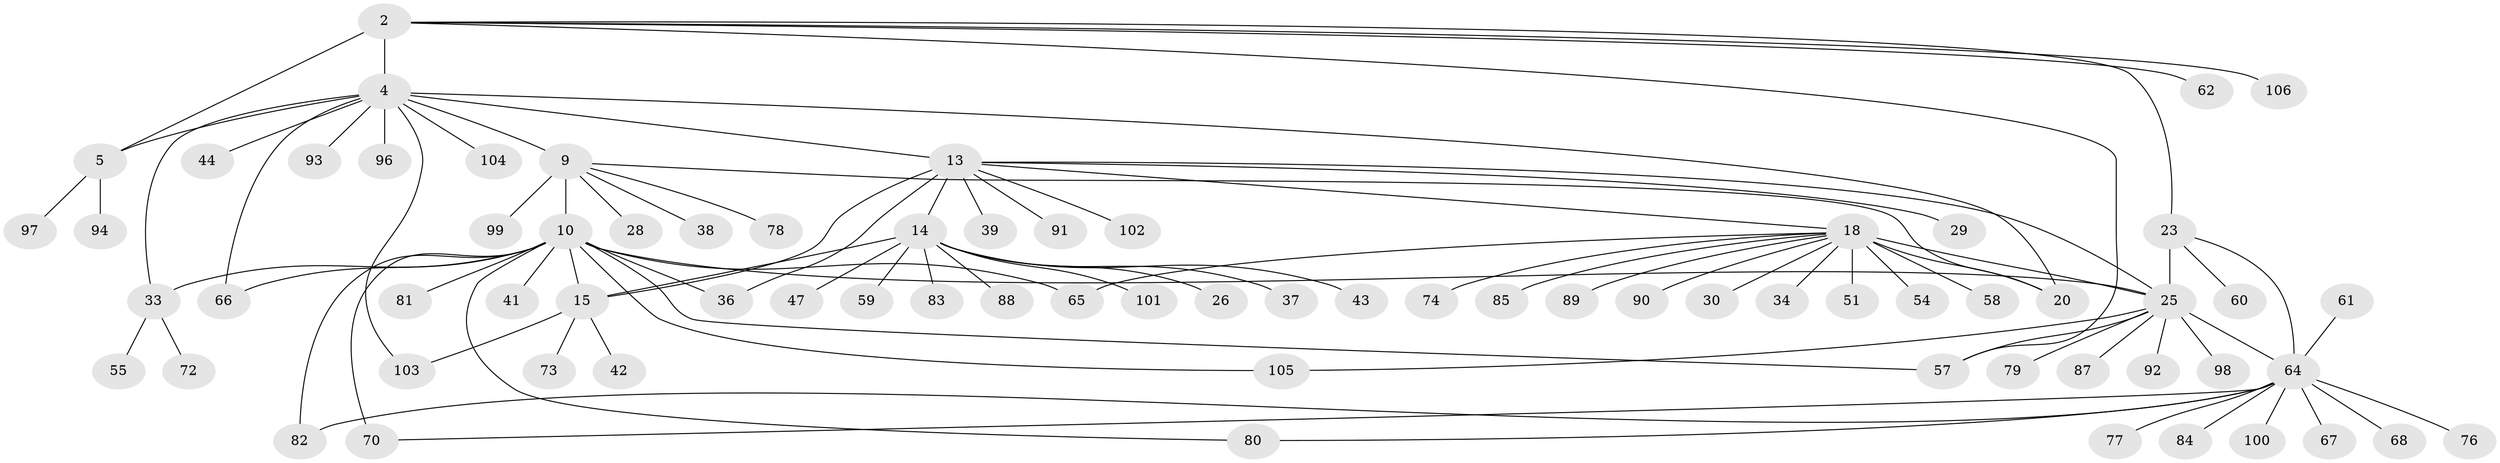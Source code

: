 // original degree distribution, {6: 0.04716981132075472, 10: 0.009433962264150943, 9: 0.05660377358490566, 7: 0.04716981132075472, 12: 0.009433962264150943, 8: 0.018867924528301886, 5: 0.04716981132075472, 16: 0.009433962264150943, 1: 0.5566037735849056, 2: 0.1320754716981132, 3: 0.0660377358490566}
// Generated by graph-tools (version 1.1) at 2025/58/03/04/25 21:58:27]
// undirected, 74 vertices, 93 edges
graph export_dot {
graph [start="1"]
  node [color=gray90,style=filled];
  2 [super="+1"];
  4 [super="+3"];
  5;
  9 [super="+7"];
  10 [super="+8"];
  13;
  14 [super="+11"];
  15 [super="+12"];
  18 [super="+17"];
  20 [super="+19"];
  23 [super="+21"];
  25 [super="+22"];
  26;
  28;
  29;
  30;
  33 [super="+31"];
  34;
  36;
  37;
  38;
  39;
  41;
  42;
  43;
  44;
  47;
  51;
  54;
  55;
  57 [super="+52"];
  58;
  59;
  60;
  61;
  62;
  64 [super="+24+46"];
  65;
  66;
  67 [super="+56"];
  68;
  70;
  72;
  73;
  74;
  76;
  77;
  78;
  79 [super="+69"];
  80;
  81;
  82 [super="+32"];
  83;
  84;
  85 [super="+63"];
  87;
  88;
  89;
  90 [super="+49+75+86"];
  91;
  92;
  93;
  94;
  96 [super="+50+53"];
  97;
  98 [super="+45"];
  99;
  100;
  101;
  102;
  103 [super="+40"];
  104;
  105 [super="+95"];
  106;
  2 -- 4 [weight=4];
  2 -- 5 [weight=2];
  2 -- 62;
  2 -- 23;
  2 -- 106;
  2 -- 57;
  4 -- 5 [weight=2];
  4 -- 9;
  4 -- 44;
  4 -- 66;
  4 -- 93;
  4 -- 33 [weight=2];
  4 -- 104;
  4 -- 13;
  4 -- 20;
  4 -- 103;
  4 -- 96;
  5 -- 94;
  5 -- 97;
  9 -- 10 [weight=6];
  9 -- 38;
  9 -- 20;
  9 -- 99;
  9 -- 28;
  9 -- 78;
  10 -- 41;
  10 -- 57;
  10 -- 105;
  10 -- 65;
  10 -- 66;
  10 -- 33;
  10 -- 36;
  10 -- 70;
  10 -- 15;
  10 -- 80;
  10 -- 81;
  10 -- 82;
  10 -- 25;
  13 -- 14 [weight=2];
  13 -- 15 [weight=2];
  13 -- 18;
  13 -- 29;
  13 -- 36;
  13 -- 39;
  13 -- 91;
  13 -- 102;
  13 -- 25;
  14 -- 15 [weight=4];
  14 -- 37;
  14 -- 59;
  14 -- 101;
  14 -- 43;
  14 -- 47;
  14 -- 83;
  14 -- 88;
  14 -- 26;
  15 -- 42;
  15 -- 73;
  15 -- 103;
  18 -- 20 [weight=6];
  18 -- 34;
  18 -- 51;
  18 -- 65;
  18 -- 89;
  18 -- 90;
  18 -- 74;
  18 -- 85;
  18 -- 54;
  18 -- 25;
  18 -- 58;
  18 -- 30;
  23 -- 25 [weight=4];
  23 -- 60;
  23 -- 64 [weight=2];
  25 -- 87;
  25 -- 92;
  25 -- 57;
  25 -- 105;
  25 -- 98;
  25 -- 79;
  25 -- 64 [weight=2];
  33 -- 55;
  33 -- 72;
  61 -- 64;
  64 -- 67;
  64 -- 68;
  64 -- 100;
  64 -- 70;
  64 -- 76;
  64 -- 77;
  64 -- 80;
  64 -- 82;
  64 -- 84;
}

